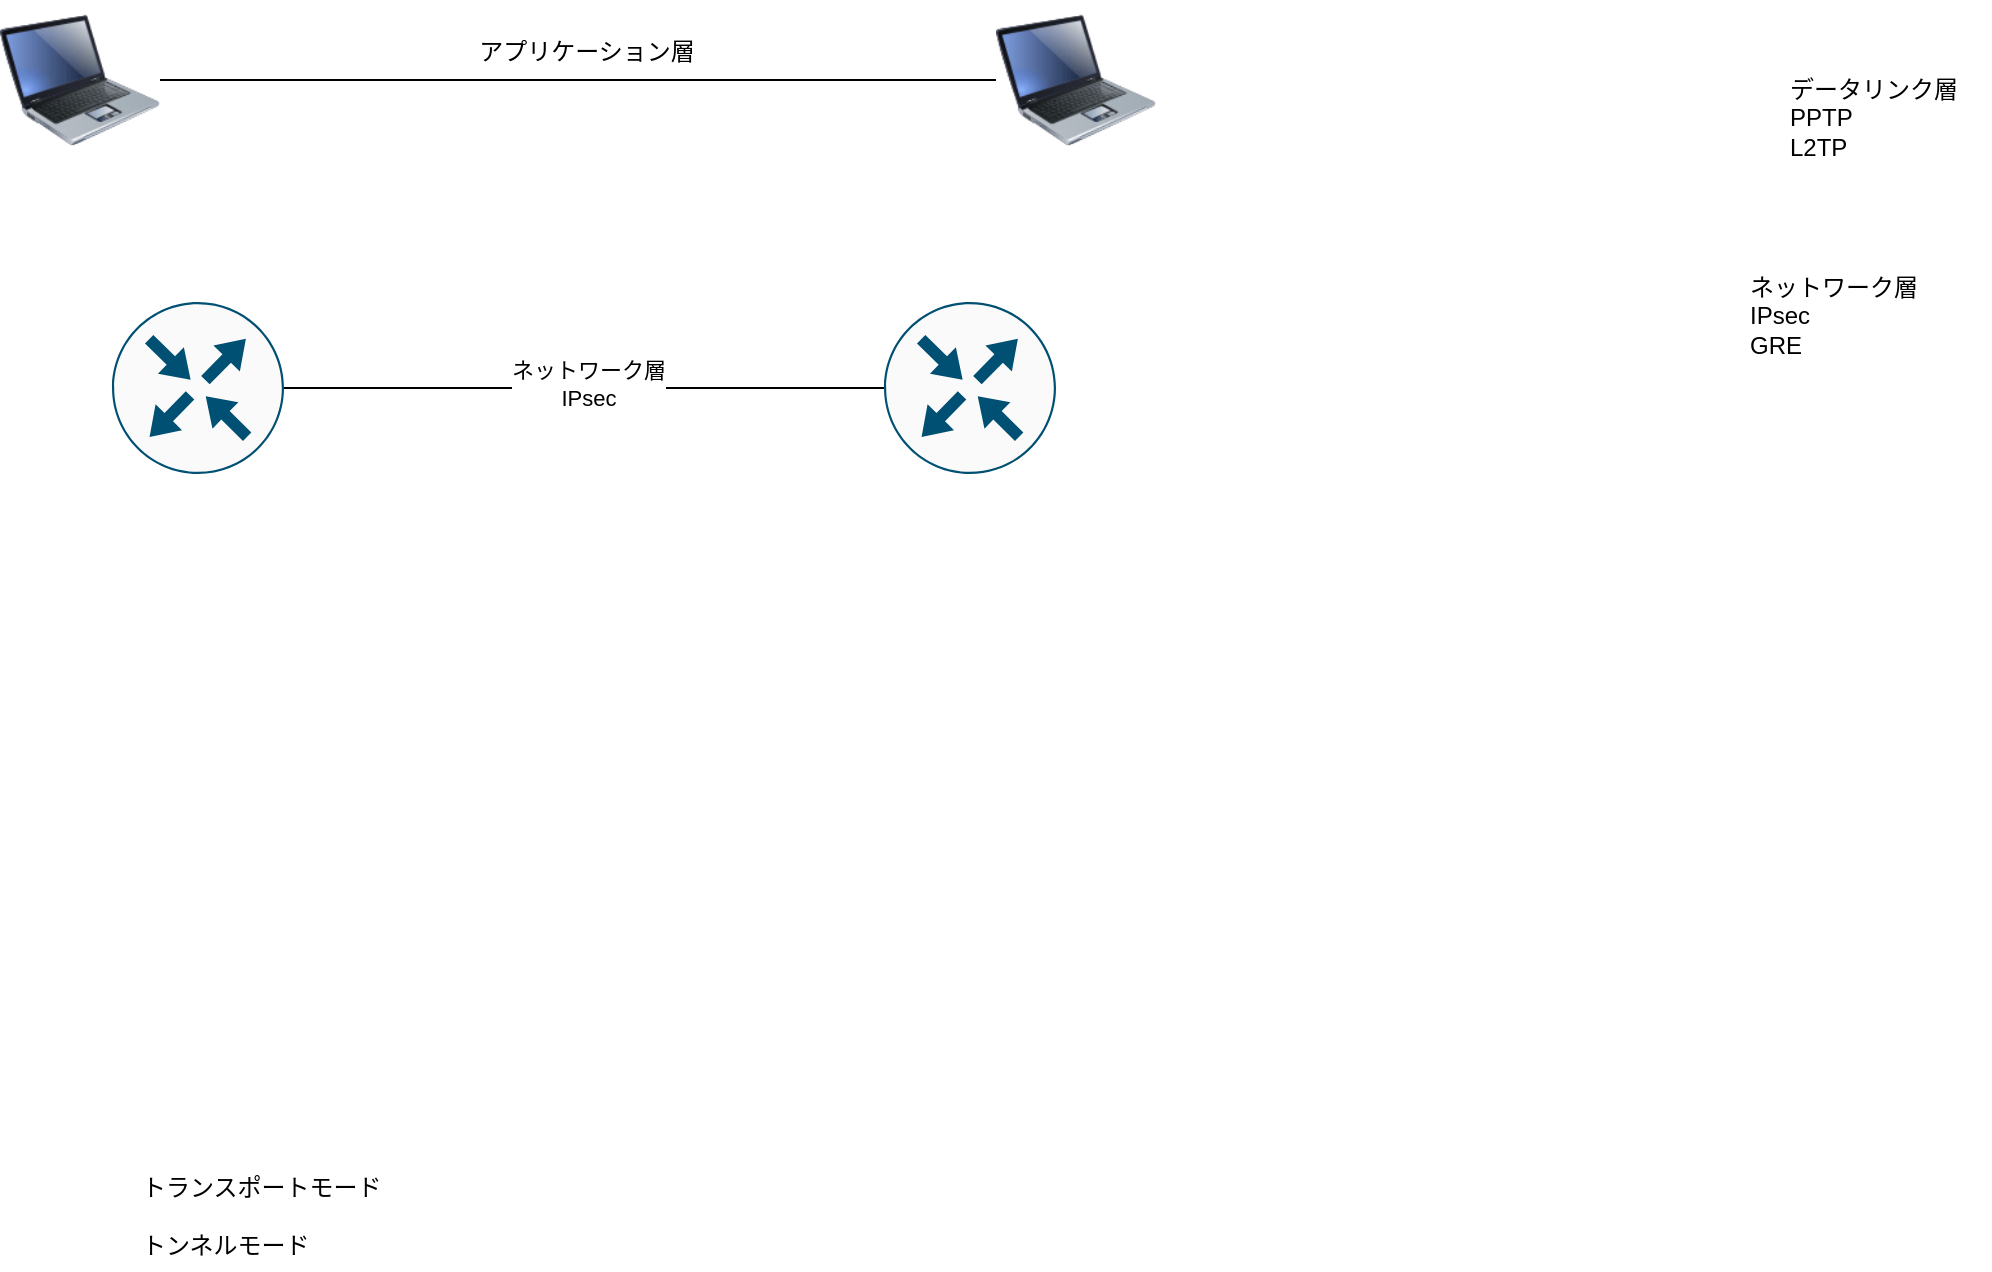 <mxfile version="21.7.1" type="github">
  <diagram name="ページ1" id="dT8lKvFCBUrScKRdb4rl">
    <mxGraphModel dx="1914" dy="991" grid="0" gridSize="10" guides="1" tooltips="1" connect="1" arrows="1" fold="1" page="1" pageScale="1" pageWidth="827" pageHeight="1169" math="0" shadow="0">
      <root>
        <mxCell id="0" />
        <mxCell id="1" parent="0" />
        <mxCell id="H7sqoX2Ojq_gLP6LzIEQ-5" style="rounded=0;orthogonalLoop=1;jettySize=auto;html=1;exitX=1;exitY=0.5;exitDx=0;exitDy=0;endArrow=none;endFill=0;" parent="1" source="H7sqoX2Ojq_gLP6LzIEQ-2" target="H7sqoX2Ojq_gLP6LzIEQ-3" edge="1">
          <mxGeometry relative="1" as="geometry" />
        </mxCell>
        <mxCell id="H7sqoX2Ojq_gLP6LzIEQ-2" value="" style="image;html=1;image=img/lib/clip_art/computers/Laptop_128x128.png" parent="1" vertex="1">
          <mxGeometry x="131" y="81" width="80" height="80" as="geometry" />
        </mxCell>
        <mxCell id="H7sqoX2Ojq_gLP6LzIEQ-3" value="" style="image;html=1;image=img/lib/clip_art/computers/Laptop_128x128.png" parent="1" vertex="1">
          <mxGeometry x="629" y="81" width="80" height="80" as="geometry" />
        </mxCell>
        <mxCell id="H7sqoX2Ojq_gLP6LzIEQ-4" value="アプリケーション層" style="text;html=1;align=center;verticalAlign=middle;resizable=0;points=[];autosize=1;strokeColor=none;fillColor=none;" parent="1" vertex="1">
          <mxGeometry x="361" y="94" width="126" height="26" as="geometry" />
        </mxCell>
        <mxCell id="H7sqoX2Ojq_gLP6LzIEQ-10" style="edgeStyle=none;shape=connector;rounded=0;orthogonalLoop=1;jettySize=auto;html=1;exitX=1;exitY=0.5;exitDx=0;exitDy=0;exitPerimeter=0;labelBackgroundColor=default;strokeColor=default;fontFamily=Helvetica;fontSize=11;fontColor=default;endArrow=none;endFill=0;" parent="1" source="H7sqoX2Ojq_gLP6LzIEQ-7" target="H7sqoX2Ojq_gLP6LzIEQ-9" edge="1">
          <mxGeometry relative="1" as="geometry" />
        </mxCell>
        <mxCell id="H7sqoX2Ojq_gLP6LzIEQ-11" value="ネットワーク層&lt;br&gt;IPsec" style="edgeLabel;html=1;align=center;verticalAlign=middle;resizable=0;points=[];fontSize=11;fontFamily=Helvetica;fontColor=default;" parent="H7sqoX2Ojq_gLP6LzIEQ-10" vertex="1" connectable="0">
          <mxGeometry x="-0.238" y="2" relative="1" as="geometry">
            <mxPoint x="37" as="offset" />
          </mxGeometry>
        </mxCell>
        <mxCell id="H7sqoX2Ojq_gLP6LzIEQ-7" value="" style="sketch=0;points=[[0.5,0,0],[1,0.5,0],[0.5,1,0],[0,0.5,0],[0.145,0.145,0],[0.856,0.145,0],[0.855,0.856,0],[0.145,0.855,0]];verticalLabelPosition=bottom;html=1;verticalAlign=top;aspect=fixed;align=center;pointerEvents=1;shape=mxgraph.cisco19.rect;prIcon=router;fillColor=#FAFAFA;strokeColor=#005073;fontFamily=Helvetica;fontSize=11;fontColor=default;" parent="1" vertex="1">
          <mxGeometry x="187" y="232" width="86" height="86" as="geometry" />
        </mxCell>
        <mxCell id="H7sqoX2Ojq_gLP6LzIEQ-9" value="" style="sketch=0;points=[[0.5,0,0],[1,0.5,0],[0.5,1,0],[0,0.5,0],[0.145,0.145,0],[0.856,0.145,0],[0.855,0.856,0],[0.145,0.855,0]];verticalLabelPosition=bottom;html=1;verticalAlign=top;aspect=fixed;align=center;pointerEvents=1;shape=mxgraph.cisco19.rect;prIcon=router;fillColor=#FAFAFA;strokeColor=#005073;fontFamily=Helvetica;fontSize=11;fontColor=default;" parent="1" vertex="1">
          <mxGeometry x="573" y="232" width="86" height="86" as="geometry" />
        </mxCell>
        <mxCell id="6HCTai23pFKR4svxLffy-1" value="トランスポートモード&lt;br&gt;&lt;br&gt;トンネルモード&lt;br&gt;" style="text;html=1;align=left;verticalAlign=middle;resizable=0;points=[];autosize=1;strokeColor=none;fillColor=none;" vertex="1" parent="1">
          <mxGeometry x="200" y="661" width="138" height="55" as="geometry" />
        </mxCell>
        <mxCell id="6HCTai23pFKR4svxLffy-2" value="データリンク層&lt;br&gt;PPTP&lt;br&gt;L2TP" style="text;html=1;align=left;verticalAlign=middle;resizable=0;points=[];autosize=1;strokeColor=none;fillColor=none;" vertex="1" parent="1">
          <mxGeometry x="1024" y="112" width="102" height="55" as="geometry" />
        </mxCell>
        <mxCell id="6HCTai23pFKR4svxLffy-3" value="ネットワーク層&lt;br&gt;IPsec&lt;br&gt;GRE" style="text;html=1;align=left;verticalAlign=middle;resizable=0;points=[];autosize=1;strokeColor=none;fillColor=none;" vertex="1" parent="1">
          <mxGeometry x="1004" y="211" width="102" height="55" as="geometry" />
        </mxCell>
      </root>
    </mxGraphModel>
  </diagram>
</mxfile>
